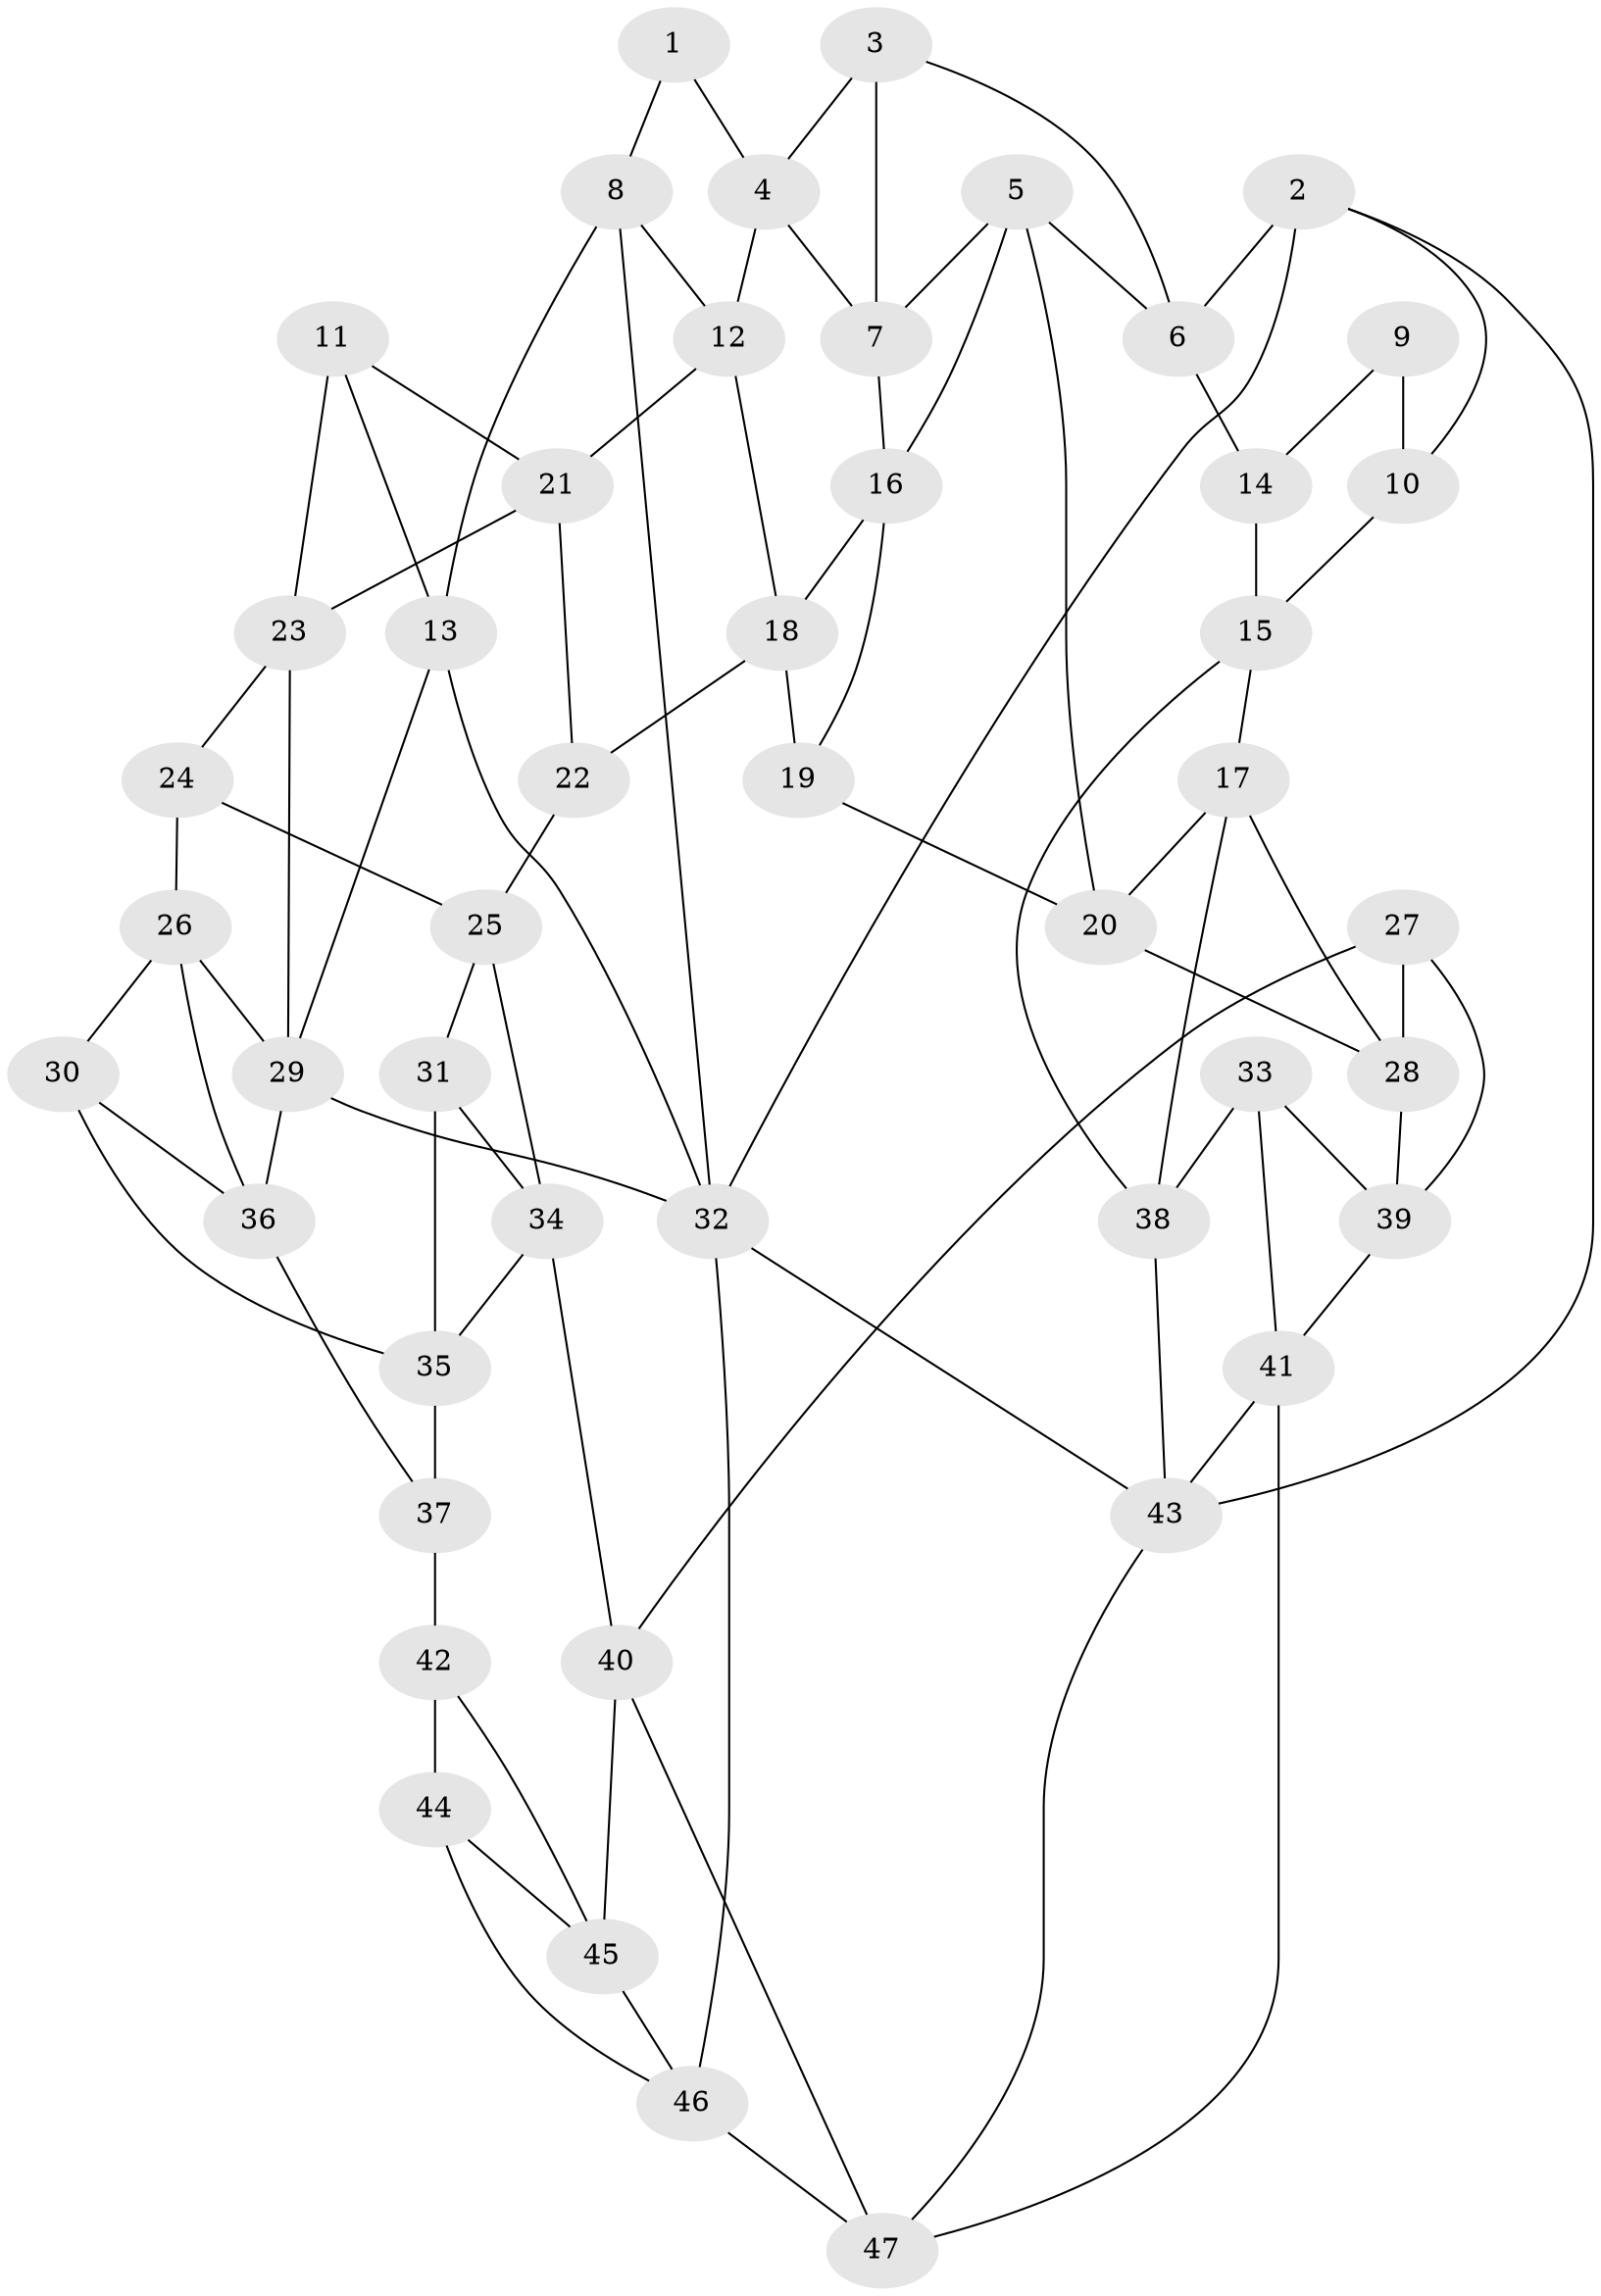 // original degree distribution, {3: 0.0425531914893617, 4: 0.18085106382978725, 5: 0.574468085106383, 6: 0.20212765957446807}
// Generated by graph-tools (version 1.1) at 2025/03/03/09/25 03:03:24]
// undirected, 47 vertices, 87 edges
graph export_dot {
graph [start="1"]
  node [color=gray90,style=filled];
  1;
  2;
  3;
  4;
  5;
  6;
  7;
  8;
  9;
  10;
  11;
  12;
  13;
  14;
  15;
  16;
  17;
  18;
  19;
  20;
  21;
  22;
  23;
  24;
  25;
  26;
  27;
  28;
  29;
  30;
  31;
  32;
  33;
  34;
  35;
  36;
  37;
  38;
  39;
  40;
  41;
  42;
  43;
  44;
  45;
  46;
  47;
  1 -- 4 [weight=1.0];
  1 -- 8 [weight=1.0];
  2 -- 6 [weight=1.0];
  2 -- 10 [weight=1.0];
  2 -- 32 [weight=1.0];
  2 -- 43 [weight=1.0];
  3 -- 4 [weight=1.0];
  3 -- 6 [weight=1.0];
  3 -- 7 [weight=1.0];
  4 -- 7 [weight=1.0];
  4 -- 12 [weight=1.0];
  5 -- 6 [weight=1.0];
  5 -- 7 [weight=1.0];
  5 -- 16 [weight=1.0];
  5 -- 20 [weight=1.0];
  6 -- 14 [weight=1.0];
  7 -- 16 [weight=1.0];
  8 -- 12 [weight=1.0];
  8 -- 13 [weight=1.0];
  8 -- 32 [weight=1.0];
  9 -- 10 [weight=2.0];
  9 -- 14 [weight=1.0];
  10 -- 15 [weight=1.0];
  11 -- 13 [weight=1.0];
  11 -- 21 [weight=1.0];
  11 -- 23 [weight=1.0];
  12 -- 18 [weight=1.0];
  12 -- 21 [weight=1.0];
  13 -- 29 [weight=1.0];
  13 -- 32 [weight=1.0];
  14 -- 15 [weight=1.0];
  15 -- 17 [weight=1.0];
  15 -- 38 [weight=1.0];
  16 -- 18 [weight=1.0];
  16 -- 19 [weight=1.0];
  17 -- 20 [weight=1.0];
  17 -- 28 [weight=1.0];
  17 -- 38 [weight=1.0];
  18 -- 19 [weight=1.0];
  18 -- 22 [weight=1.0];
  19 -- 20 [weight=1.0];
  20 -- 28 [weight=1.0];
  21 -- 22 [weight=1.0];
  21 -- 23 [weight=1.0];
  22 -- 25 [weight=1.0];
  23 -- 24 [weight=1.0];
  23 -- 29 [weight=1.0];
  24 -- 25 [weight=1.0];
  24 -- 26 [weight=1.0];
  25 -- 31 [weight=1.0];
  25 -- 34 [weight=1.0];
  26 -- 29 [weight=1.0];
  26 -- 30 [weight=1.0];
  26 -- 36 [weight=1.0];
  27 -- 28 [weight=1.0];
  27 -- 39 [weight=1.0];
  27 -- 40 [weight=1.0];
  28 -- 39 [weight=1.0];
  29 -- 32 [weight=1.0];
  29 -- 36 [weight=1.0];
  30 -- 35 [weight=1.0];
  30 -- 36 [weight=1.0];
  31 -- 34 [weight=1.0];
  31 -- 35 [weight=1.0];
  32 -- 43 [weight=1.0];
  32 -- 46 [weight=1.0];
  33 -- 38 [weight=1.0];
  33 -- 39 [weight=1.0];
  33 -- 41 [weight=1.0];
  34 -- 35 [weight=1.0];
  34 -- 40 [weight=1.0];
  35 -- 37 [weight=1.0];
  36 -- 37 [weight=1.0];
  37 -- 42 [weight=2.0];
  38 -- 43 [weight=1.0];
  39 -- 41 [weight=1.0];
  40 -- 45 [weight=1.0];
  40 -- 47 [weight=1.0];
  41 -- 43 [weight=1.0];
  41 -- 47 [weight=1.0];
  42 -- 44 [weight=1.0];
  42 -- 45 [weight=1.0];
  43 -- 47 [weight=1.0];
  44 -- 45 [weight=1.0];
  44 -- 46 [weight=1.0];
  45 -- 46 [weight=1.0];
  46 -- 47 [weight=1.0];
}
